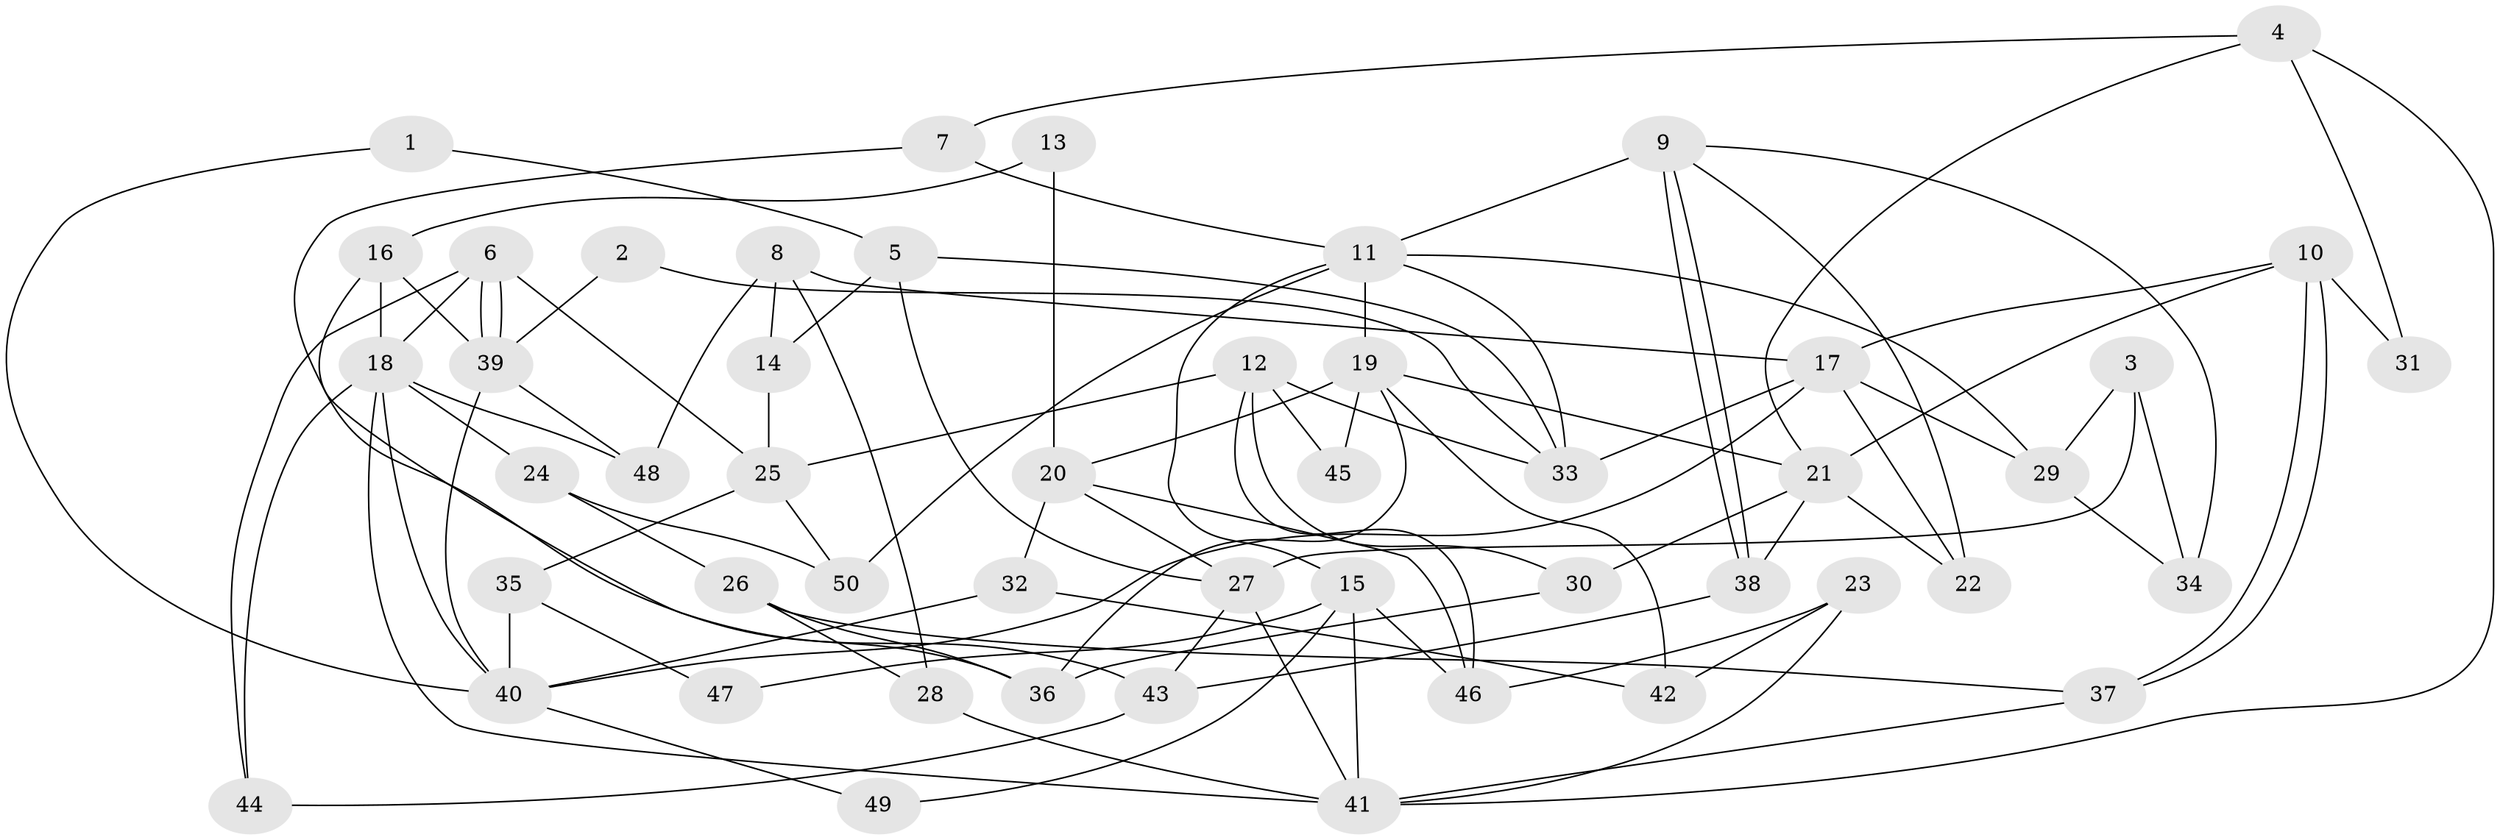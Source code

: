 // Generated by graph-tools (version 1.1) at 2025/14/03/09/25 04:14:50]
// undirected, 50 vertices, 100 edges
graph export_dot {
graph [start="1"]
  node [color=gray90,style=filled];
  1;
  2;
  3;
  4;
  5;
  6;
  7;
  8;
  9;
  10;
  11;
  12;
  13;
  14;
  15;
  16;
  17;
  18;
  19;
  20;
  21;
  22;
  23;
  24;
  25;
  26;
  27;
  28;
  29;
  30;
  31;
  32;
  33;
  34;
  35;
  36;
  37;
  38;
  39;
  40;
  41;
  42;
  43;
  44;
  45;
  46;
  47;
  48;
  49;
  50;
  1 -- 5;
  1 -- 40;
  2 -- 33;
  2 -- 39;
  3 -- 29;
  3 -- 34;
  3 -- 27;
  4 -- 21;
  4 -- 41;
  4 -- 7;
  4 -- 31;
  5 -- 14;
  5 -- 33;
  5 -- 27;
  6 -- 39;
  6 -- 39;
  6 -- 18;
  6 -- 25;
  6 -- 44;
  7 -- 43;
  7 -- 11;
  8 -- 17;
  8 -- 48;
  8 -- 14;
  8 -- 28;
  9 -- 11;
  9 -- 38;
  9 -- 38;
  9 -- 22;
  9 -- 34;
  10 -- 17;
  10 -- 37;
  10 -- 37;
  10 -- 21;
  10 -- 31;
  11 -- 15;
  11 -- 19;
  11 -- 29;
  11 -- 33;
  11 -- 50;
  12 -- 33;
  12 -- 46;
  12 -- 25;
  12 -- 30;
  12 -- 45;
  13 -- 16;
  13 -- 20;
  14 -- 25;
  15 -- 41;
  15 -- 46;
  15 -- 47;
  15 -- 49;
  16 -- 18;
  16 -- 36;
  16 -- 39;
  17 -- 22;
  17 -- 40;
  17 -- 29;
  17 -- 33;
  18 -- 44;
  18 -- 41;
  18 -- 24;
  18 -- 40;
  18 -- 48;
  19 -- 21;
  19 -- 20;
  19 -- 36;
  19 -- 42;
  19 -- 45;
  20 -- 27;
  20 -- 32;
  20 -- 46;
  21 -- 30;
  21 -- 22;
  21 -- 38;
  23 -- 41;
  23 -- 42;
  23 -- 46;
  24 -- 50;
  24 -- 26;
  25 -- 35;
  25 -- 50;
  26 -- 28;
  26 -- 36;
  26 -- 37;
  27 -- 41;
  27 -- 43;
  28 -- 41;
  29 -- 34;
  30 -- 36;
  32 -- 40;
  32 -- 42;
  35 -- 40;
  35 -- 47;
  37 -- 41;
  38 -- 43;
  39 -- 40;
  39 -- 48;
  40 -- 49;
  43 -- 44;
}
